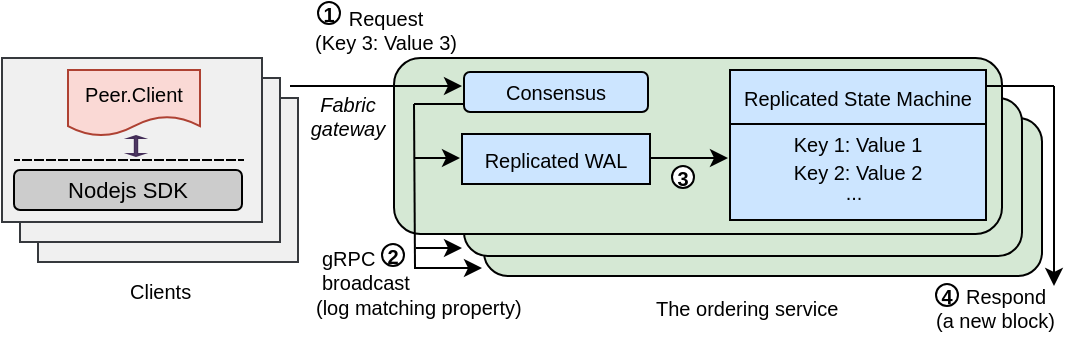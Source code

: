 <mxfile version="21.1.2" type="device">
  <diagram id="aW8BC6xyf7XYzy20FpQa" name="Page-1">
    <mxGraphModel dx="1014" dy="617" grid="1" gridSize="10" guides="1" tooltips="1" connect="1" arrows="1" fold="1" page="1" pageScale="1" pageWidth="827" pageHeight="1169" math="0" shadow="0">
      <root>
        <mxCell id="0" />
        <mxCell id="1" parent="0" />
        <mxCell id="qKfENgX-lE7Lz8fzQS4i-67" value="" style="rounded=1;whiteSpace=wrap;html=1;fillColor=#D5E8D4;" parent="1" vertex="1">
          <mxGeometry x="354" y="296" width="279" height="79" as="geometry" />
        </mxCell>
        <mxCell id="qKfENgX-lE7Lz8fzQS4i-65" value="" style="rounded=1;whiteSpace=wrap;html=1;fillColor=#D5E8D4;" parent="1" vertex="1">
          <mxGeometry x="344" y="286" width="279" height="79" as="geometry" />
        </mxCell>
        <mxCell id="qKfENgX-lE7Lz8fzQS4i-13" value="" style="rounded=0;whiteSpace=wrap;html=1;fillColor=#F0F0F0;strokeColor=#36393d;" parent="1" vertex="1">
          <mxGeometry x="131" y="286" width="130" height="82" as="geometry" />
        </mxCell>
        <mxCell id="qKfENgX-lE7Lz8fzQS4i-1" value="" style="rounded=0;whiteSpace=wrap;html=1;fillColor=#F0F0F0;strokeColor=#36393d;" parent="1" vertex="1">
          <mxGeometry x="122" y="276" width="130" height="82" as="geometry" />
        </mxCell>
        <mxCell id="qKfENgX-lE7Lz8fzQS4i-7" value="" style="rounded=0;whiteSpace=wrap;html=1;fillColor=#F0F0F0;strokeColor=#36393d;" parent="1" vertex="1">
          <mxGeometry x="113" y="266" width="130" height="82" as="geometry" />
        </mxCell>
        <mxCell id="qKfENgX-lE7Lz8fzQS4i-8" value="Nodejs SDK" style="rounded=1;whiteSpace=wrap;html=1;fontSize=11;fillColor=#CCCCCC;strokeColor=#000000;" parent="1" vertex="1">
          <mxGeometry x="119" y="322" width="114" height="20" as="geometry" />
        </mxCell>
        <mxCell id="qKfENgX-lE7Lz8fzQS4i-9" value="" style="endArrow=none;dashed=1;html=1;rounded=0;fontColor=#000000;shape=link;sketch=0;width=0;" parent="1" edge="1">
          <mxGeometry width="50" height="50" relative="1" as="geometry">
            <mxPoint x="234" y="317.0" as="sourcePoint" />
            <mxPoint x="119" y="317.0" as="targetPoint" />
          </mxGeometry>
        </mxCell>
        <mxCell id="qKfENgX-lE7Lz8fzQS4i-10" value="" style="html=1;shadow=0;dashed=0;align=center;verticalAlign=middle;shape=mxgraph.arrows2.twoWayArrow;dy=0.8;dx=1.0;fontColor=#ffffff;strokeColor=#432D57;fillColor=#76608a;direction=south;" parent="1" vertex="1">
          <mxGeometry x="177" y="305" width="6" height="10" as="geometry" />
        </mxCell>
        <mxCell id="qKfENgX-lE7Lz8fzQS4i-11" value="&lt;font style=&quot;font-size: 10px;&quot;&gt;Peer.Client&lt;/font&gt;" style="shape=document;whiteSpace=wrap;html=1;boundedLbl=1;fillColor=#fad9d5;strokeColor=#ae4132;" parent="1" vertex="1">
          <mxGeometry x="146" y="272" width="66" height="33" as="geometry" />
        </mxCell>
        <mxCell id="qKfENgX-lE7Lz8fzQS4i-15" value="" style="rounded=1;whiteSpace=wrap;html=1;fillColor=#D5E8D4;shadow=0;" parent="1" vertex="1">
          <mxGeometry x="309" y="266" width="304" height="88" as="geometry" />
        </mxCell>
        <mxCell id="qKfENgX-lE7Lz8fzQS4i-41" value="&lt;font style=&quot;font-size: 10px;&quot;&gt;Consensus&lt;/font&gt;" style="rounded=1;whiteSpace=wrap;html=1;fillColor=#CCE5FF;strokeColor=#000000;" parent="1" vertex="1">
          <mxGeometry x="344" y="273" width="92" height="20" as="geometry" />
        </mxCell>
        <mxCell id="qKfENgX-lE7Lz8fzQS4i-42" value="&lt;font style=&quot;font-size: 10px;&quot;&gt;Replicated WAL&lt;/font&gt;" style="rounded=0;whiteSpace=wrap;html=1;fillColor=#CCE5FF;strokeColor=#000000;" parent="1" vertex="1">
          <mxGeometry x="343" y="304" width="94" height="25" as="geometry" />
        </mxCell>
        <mxCell id="qKfENgX-lE7Lz8fzQS4i-47" value="&lt;font style=&quot;font-size: 10px;&quot;&gt;Replicated State Machine&lt;/font&gt;" style="rounded=0;whiteSpace=wrap;html=1;fillColor=#CCE5FF;strokeColor=#000000;" parent="1" vertex="1">
          <mxGeometry x="477" y="272" width="128" height="27" as="geometry" />
        </mxCell>
        <mxCell id="qKfENgX-lE7Lz8fzQS4i-48" value="&lt;font style=&quot;font-size: 10px;&quot;&gt;Key 1: Value 1&lt;br&gt;Key 2: Value 2&lt;br&gt;&lt;br&gt;&lt;/font&gt;" style="rounded=0;whiteSpace=wrap;html=1;fillColor=#CCE5FF;strokeColor=#000000;" parent="1" vertex="1">
          <mxGeometry x="477" y="299" width="128" height="48" as="geometry" />
        </mxCell>
        <mxCell id="qKfENgX-lE7Lz8fzQS4i-56" value="" style="endArrow=none;html=1;rounded=0;fontSize=10;curved=1;" parent="1" edge="1">
          <mxGeometry width="50" height="50" relative="1" as="geometry">
            <mxPoint x="319" y="289" as="sourcePoint" />
            <mxPoint x="344" y="289" as="targetPoint" />
          </mxGeometry>
        </mxCell>
        <mxCell id="qKfENgX-lE7Lz8fzQS4i-57" value="" style="endArrow=none;html=1;rounded=0;fontSize=10;curved=1;" parent="1" edge="1">
          <mxGeometry width="50" height="50" relative="1" as="geometry">
            <mxPoint x="319.5" y="371" as="sourcePoint" />
            <mxPoint x="319" y="289" as="targetPoint" />
          </mxGeometry>
        </mxCell>
        <mxCell id="qKfENgX-lE7Lz8fzQS4i-58" value="" style="endArrow=classic;html=1;rounded=0;fontSize=10;curved=1;" parent="1" edge="1">
          <mxGeometry width="50" height="50" relative="1" as="geometry">
            <mxPoint x="319" y="316" as="sourcePoint" />
            <mxPoint x="342" y="316" as="targetPoint" />
          </mxGeometry>
        </mxCell>
        <mxCell id="qKfENgX-lE7Lz8fzQS4i-59" value="" style="endArrow=classic;html=1;rounded=0;fontSize=10;curved=1;" parent="1" edge="1">
          <mxGeometry width="50" height="50" relative="1" as="geometry">
            <mxPoint x="437" y="316" as="sourcePoint" />
            <mxPoint x="476" y="316" as="targetPoint" />
          </mxGeometry>
        </mxCell>
        <mxCell id="qKfENgX-lE7Lz8fzQS4i-61" value="" style="endArrow=classic;html=1;rounded=0;fontSize=10;curved=1;" parent="1" edge="1">
          <mxGeometry width="50" height="50" relative="1" as="geometry">
            <mxPoint x="257" y="280" as="sourcePoint" />
            <mxPoint x="343" y="280" as="targetPoint" />
          </mxGeometry>
        </mxCell>
        <mxCell id="qKfENgX-lE7Lz8fzQS4i-62" value="1" style="ellipse;whiteSpace=wrap;html=1;aspect=fixed;fontSize=10;strokeColor=#000000;fillColor=#FFFFFF;fontStyle=1" parent="1" vertex="1">
          <mxGeometry x="271" y="238" width="11" height="11" as="geometry" />
        </mxCell>
        <mxCell id="qKfENgX-lE7Lz8fzQS4i-66" value="" style="endArrow=classic;html=1;rounded=0;fontSize=10;curved=1;" parent="1" edge="1">
          <mxGeometry width="50" height="50" relative="1" as="geometry">
            <mxPoint x="320" y="361" as="sourcePoint" />
            <mxPoint x="343.0" y="361" as="targetPoint" />
          </mxGeometry>
        </mxCell>
        <mxCell id="qKfENgX-lE7Lz8fzQS4i-69" value="" style="endArrow=classic;html=1;rounded=0;fontSize=10;curved=1;" parent="1" edge="1">
          <mxGeometry width="50" height="50" relative="1" as="geometry">
            <mxPoint x="319" y="371" as="sourcePoint" />
            <mxPoint x="353.0" y="371" as="targetPoint" />
          </mxGeometry>
        </mxCell>
        <mxCell id="qKfENgX-lE7Lz8fzQS4i-71" value="2" style="ellipse;whiteSpace=wrap;html=1;aspect=fixed;fontSize=10;strokeColor=#000000;fillColor=#FFFFFF;fontStyle=1" parent="1" vertex="1">
          <mxGeometry x="303" y="359" width="11" height="11" as="geometry" />
        </mxCell>
        <mxCell id="qKfENgX-lE7Lz8fzQS4i-72" value="3" style="ellipse;whiteSpace=wrap;html=1;aspect=fixed;fontSize=10;strokeColor=#000000;fillColor=#FFFFFF;fontStyle=1" parent="1" vertex="1">
          <mxGeometry x="448" y="320" width="11" height="11" as="geometry" />
        </mxCell>
        <mxCell id="qKfENgX-lE7Lz8fzQS4i-73" value="&lt;font color=&quot;#000000&quot;&gt;Request &lt;br&gt;(Key 3: Value 3)&lt;/font&gt;" style="text;html=1;strokeColor=none;fillColor=none;align=center;verticalAlign=middle;whiteSpace=wrap;rounded=0;shadow=0;fontSize=10;fontColor=#0000CC;" parent="1" vertex="1">
          <mxGeometry x="265" y="237" width="80" height="30" as="geometry" />
        </mxCell>
        <mxCell id="qKfENgX-lE7Lz8fzQS4i-75" value="4" style="ellipse;whiteSpace=wrap;html=1;aspect=fixed;fontSize=10;strokeColor=#000000;fillColor=#FFFFFF;fontStyle=1" parent="1" vertex="1">
          <mxGeometry x="580" y="379" width="11" height="11" as="geometry" />
        </mxCell>
        <mxCell id="qKfENgX-lE7Lz8fzQS4i-77" value="gRPC &#xa;broadcast" style="text;strokeColor=none;fillColor=none;align=left;verticalAlign=middle;spacingLeft=4;spacingRight=4;overflow=hidden;points=[[0,0.5],[1,0.5]];portConstraint=eastwest;rotatable=0;fontSize=10;fontColor=#000000;" parent="1" vertex="1">
          <mxGeometry x="267" y="357" width="88" height="30" as="geometry" />
        </mxCell>
        <mxCell id="qKfENgX-lE7Lz8fzQS4i-78" value="(a new block)" style="text;strokeColor=none;fillColor=none;align=left;verticalAlign=middle;spacingLeft=4;spacingRight=4;overflow=hidden;points=[[0,0.5],[1,0.5]];portConstraint=eastwest;rotatable=0;fontSize=10;fontColor=#000000;" parent="1" vertex="1">
          <mxGeometry x="574" y="382" width="71" height="30" as="geometry" />
        </mxCell>
        <mxCell id="WrlQomgTkeNxid4oXuMk-1" value="&lt;font style=&quot;font-size: 10px;&quot;&gt;...&lt;/font&gt;" style="text;html=1;strokeColor=none;fillColor=none;align=center;verticalAlign=middle;whiteSpace=wrap;rounded=0;" parent="1" vertex="1">
          <mxGeometry x="509" y="318" width="60" height="30" as="geometry" />
        </mxCell>
        <mxCell id="D1b6CC4PXVBS12xehJpQ-1" value="&lt;font color=&quot;#000000&quot;&gt;&lt;i&gt;Fabric&lt;br&gt;gateway&lt;/i&gt;&lt;/font&gt;" style="text;html=1;strokeColor=none;fillColor=none;align=center;verticalAlign=middle;whiteSpace=wrap;rounded=0;shadow=0;fontSize=10;fontColor=#0000CC;" parent="1" vertex="1">
          <mxGeometry x="246" y="280" width="80" height="30" as="geometry" />
        </mxCell>
        <mxCell id="1SxGntWKhithQQmJiJFG-1" value="(log matching property)" style="text;strokeColor=none;fillColor=none;align=left;verticalAlign=middle;spacingLeft=4;spacingRight=4;overflow=hidden;points=[[0,0.5],[1,0.5]];portConstraint=eastwest;rotatable=0;fontSize=10;fontColor=#000000;" parent="1" vertex="1">
          <mxGeometry x="264" y="383" width="123" height="15" as="geometry" />
        </mxCell>
        <mxCell id="WxGgQQilDwWy1r8uxRzi-1" value="Respond" style="text;strokeColor=none;fillColor=none;align=left;verticalAlign=middle;spacingLeft=4;spacingRight=4;overflow=hidden;points=[[0,0.5],[1,0.5]];portConstraint=eastwest;rotatable=0;fontSize=10;fontColor=#000000;" parent="1" vertex="1">
          <mxGeometry x="589" y="370" width="53" height="30" as="geometry" />
        </mxCell>
        <mxCell id="g3gnyQbQTHfjtjUEJihn-1" value="The ordering service" style="text;strokeColor=none;fillColor=none;align=left;verticalAlign=middle;spacingLeft=4;spacingRight=4;overflow=hidden;points=[[0,0.5],[1,0.5]];portConstraint=eastwest;rotatable=0;fontSize=10;fontColor=#000000;" parent="1" vertex="1">
          <mxGeometry x="434" y="376" width="177" height="30" as="geometry" />
        </mxCell>
        <mxCell id="g3gnyQbQTHfjtjUEJihn-2" value="Clients" style="text;strokeColor=none;fillColor=none;align=left;verticalAlign=middle;spacingLeft=4;spacingRight=4;overflow=hidden;points=[[0,0.5],[1,0.5]];portConstraint=eastwest;rotatable=0;fontSize=10;fontColor=#000000;" parent="1" vertex="1">
          <mxGeometry x="171" y="372" width="42" height="21" as="geometry" />
        </mxCell>
        <mxCell id="nf9CzbEmyUAtVoLiGvG7-1" value="" style="endArrow=none;html=1;rounded=0;" parent="1" edge="1">
          <mxGeometry width="50" height="50" relative="1" as="geometry">
            <mxPoint x="605" y="280" as="sourcePoint" />
            <mxPoint x="639" y="280" as="targetPoint" />
          </mxGeometry>
        </mxCell>
        <mxCell id="nf9CzbEmyUAtVoLiGvG7-2" value="" style="endArrow=classic;html=1;rounded=0;" parent="1" edge="1">
          <mxGeometry width="50" height="50" relative="1" as="geometry">
            <mxPoint x="639" y="280" as="sourcePoint" />
            <mxPoint x="639" y="380" as="targetPoint" />
          </mxGeometry>
        </mxCell>
      </root>
    </mxGraphModel>
  </diagram>
</mxfile>
